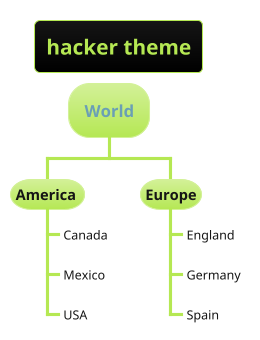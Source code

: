 ' Do not edit
' Theme Gallery
' autogenerated by script
'
@startwbs
!theme hacker
title hacker theme
* World
** America 
***_ Canada 
***_ Mexico
***_ USA
** Europe
***_  England
***_  Germany
***_  Spain
@endwbs
